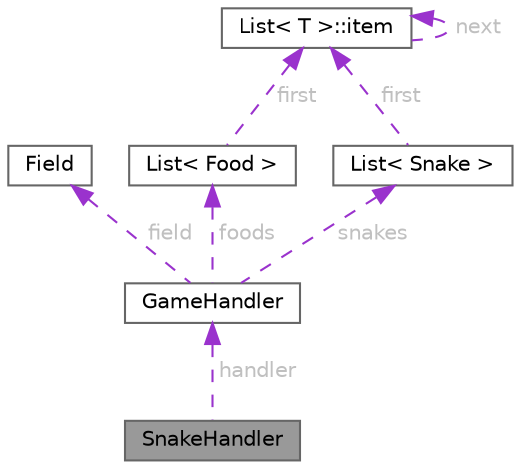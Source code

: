 digraph "SnakeHandler"
{
 // LATEX_PDF_SIZE
  bgcolor="transparent";
  edge [fontname=Helvetica,fontsize=10,labelfontname=Helvetica,labelfontsize=10];
  node [fontname=Helvetica,fontsize=10,shape=box,height=0.2,width=0.4];
  Node1 [id="Node000001",label="SnakeHandler",height=0.2,width=0.4,color="gray40", fillcolor="grey60", style="filled", fontcolor="black",tooltip="Класс, представляющий обработчик змей."];
  Node2 -> Node1 [id="edge1_Node000001_Node000002",dir="back",color="darkorchid3",style="dashed",tooltip=" ",label=" handler",fontcolor="grey" ];
  Node2 [id="Node000002",label="GameHandler",height=0.2,width=0.4,color="gray40", fillcolor="white", style="filled",URL="$class_game_handler.html",tooltip="GameHandler класс реализует основную логику игры"];
  Node3 -> Node2 [id="edge2_Node000002_Node000003",dir="back",color="darkorchid3",style="dashed",tooltip=" ",label=" field",fontcolor="grey" ];
  Node3 [id="Node000003",label="Field",height=0.2,width=0.4,color="gray40", fillcolor="white", style="filled",URL="$class_field.html",tooltip="Класс, представляющий игровое поле."];
  Node4 -> Node2 [id="edge3_Node000002_Node000004",dir="back",color="darkorchid3",style="dashed",tooltip=" ",label=" foods",fontcolor="grey" ];
  Node4 [id="Node000004",label="List\< Food \>",height=0.2,width=0.4,color="gray40", fillcolor="white", style="filled",URL="$class_list.html",tooltip=" "];
  Node5 -> Node4 [id="edge4_Node000004_Node000005",dir="back",color="darkorchid3",style="dashed",tooltip=" ",label=" first",fontcolor="grey" ];
  Node5 [id="Node000005",label="List\< T \>::item",height=0.2,width=0.4,color="gray40", fillcolor="white", style="filled",URL="$struct_list_1_1item.html",tooltip=" "];
  Node5 -> Node5 [id="edge5_Node000005_Node000005",dir="back",color="darkorchid3",style="dashed",tooltip=" ",label=" next",fontcolor="grey" ];
  Node6 -> Node2 [id="edge6_Node000002_Node000006",dir="back",color="darkorchid3",style="dashed",tooltip=" ",label=" snakes",fontcolor="grey" ];
  Node6 [id="Node000006",label="List\< Snake \>",height=0.2,width=0.4,color="gray40", fillcolor="white", style="filled",URL="$class_list.html",tooltip=" "];
  Node5 -> Node6 [id="edge7_Node000006_Node000005",dir="back",color="darkorchid3",style="dashed",tooltip=" ",label=" first",fontcolor="grey" ];
}
